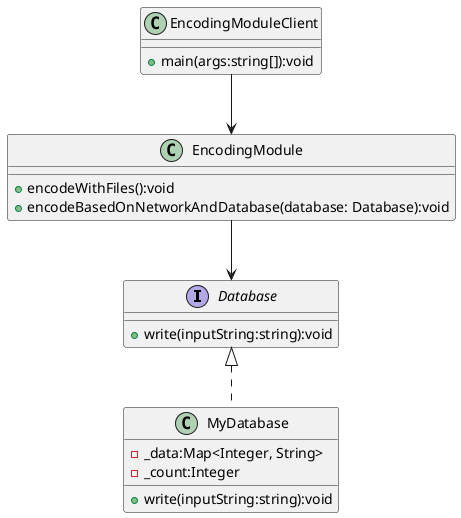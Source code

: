 @startuml

interface Database {
    + write(inputString:string):void
}

class MyDatabase implements Database {
    - _data:Map<Integer, String>
    - _count:Integer
    + write(inputString:string):void
}

class EncodingModule {
    + encodeWithFiles():void
    + encodeBasedOnNetworkAndDatabase(database: Database):void
}

class EncodingModuleClient {
    + main(args:string[]):void
}

EncodingModule --> Database
EncodingModuleClient --> EncodingModule

@enduml